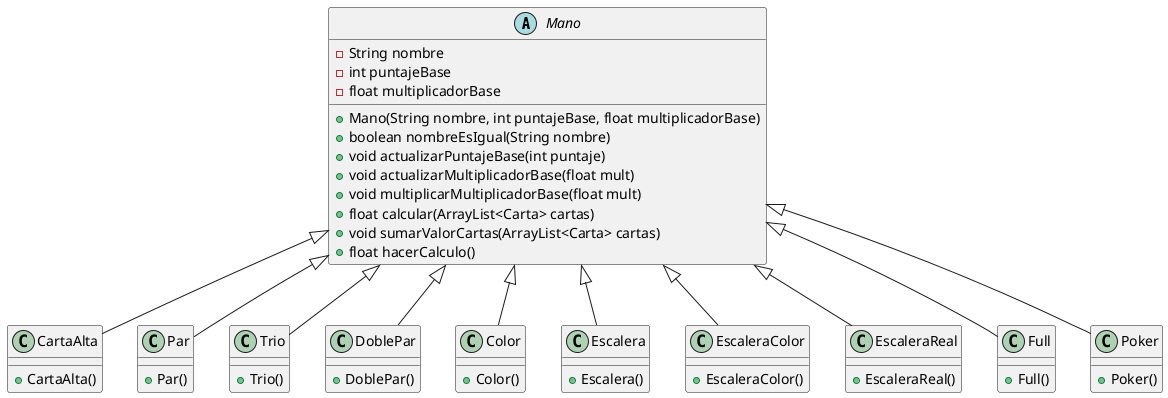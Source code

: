 @startuml


abstract class Mano {
    - String nombre
    - int puntajeBase
    - float multiplicadorBase
    + Mano(String nombre, int puntajeBase, float multiplicadorBase)
    + boolean nombreEsIgual(String nombre)
    + void actualizarPuntajeBase(int puntaje)
    + void actualizarMultiplicadorBase(float mult)
    + void multiplicarMultiplicadorBase(float mult)
    + float calcular(ArrayList<Carta> cartas)
    + void sumarValorCartas(ArrayList<Carta> cartas)
    + float hacerCalculo()
}

class CartaAlta extends Mano {
    + CartaAlta()
}

class Par extends Mano {
    + Par()
}

class Trio extends Mano {
    + Trio()
}
class DoblePar extends Mano {
    + DoblePar()
}

class Color extends Mano {
    + Color()
}

class Escalera extends Mano {
    + Escalera()
}

class EscaleraColor extends Mano {
    + EscaleraColor()
}

class EscaleraReal extends Mano {
    + EscaleraReal()
}

class Full extends Mano {
    + Full()
}


class Poker extends Mano {
    + Poker()
}


@enduml